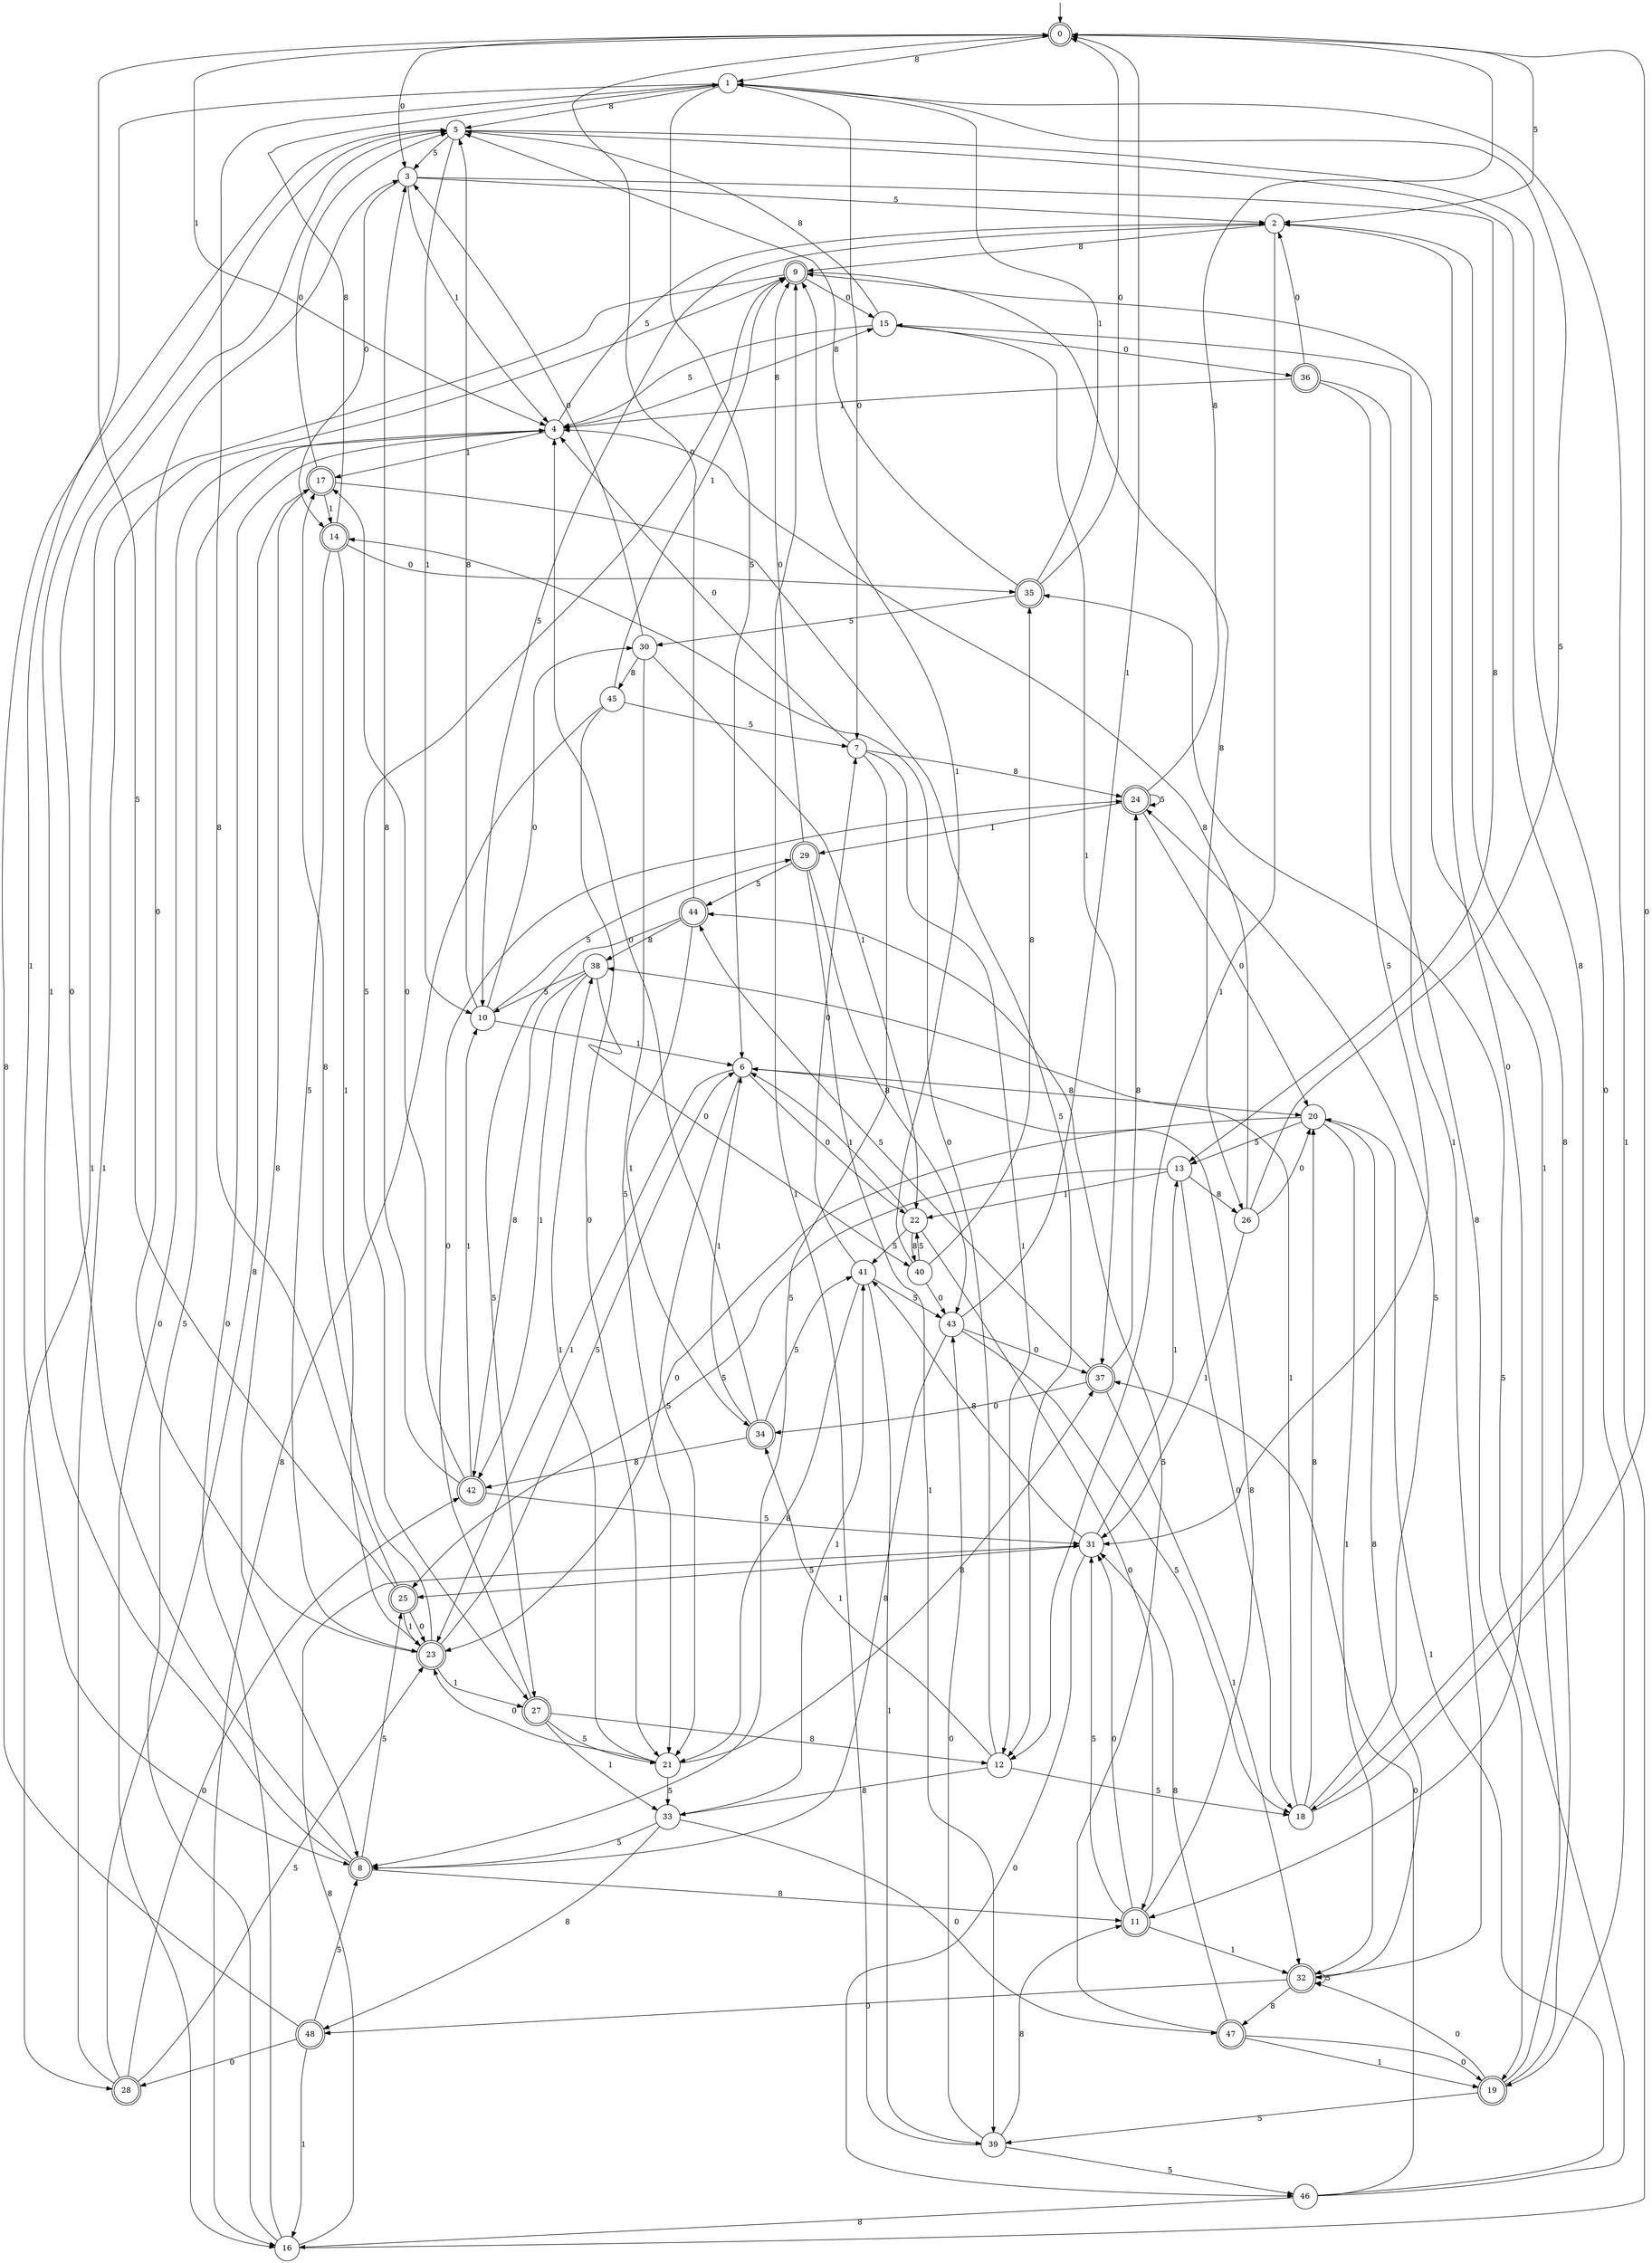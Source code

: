 digraph g {

	s0 [shape="doublecircle" label="0"];
	s1 [shape="circle" label="1"];
	s2 [shape="circle" label="2"];
	s3 [shape="circle" label="3"];
	s4 [shape="circle" label="4"];
	s5 [shape="circle" label="5"];
	s6 [shape="circle" label="6"];
	s7 [shape="circle" label="7"];
	s8 [shape="doublecircle" label="8"];
	s9 [shape="doublecircle" label="9"];
	s10 [shape="circle" label="10"];
	s11 [shape="doublecircle" label="11"];
	s12 [shape="circle" label="12"];
	s13 [shape="circle" label="13"];
	s14 [shape="doublecircle" label="14"];
	s15 [shape="circle" label="15"];
	s16 [shape="circle" label="16"];
	s17 [shape="doublecircle" label="17"];
	s18 [shape="circle" label="18"];
	s19 [shape="doublecircle" label="19"];
	s20 [shape="circle" label="20"];
	s21 [shape="circle" label="21"];
	s22 [shape="circle" label="22"];
	s23 [shape="doublecircle" label="23"];
	s24 [shape="doublecircle" label="24"];
	s25 [shape="doublecircle" label="25"];
	s26 [shape="circle" label="26"];
	s27 [shape="doublecircle" label="27"];
	s28 [shape="doublecircle" label="28"];
	s29 [shape="doublecircle" label="29"];
	s30 [shape="circle" label="30"];
	s31 [shape="circle" label="31"];
	s32 [shape="doublecircle" label="32"];
	s33 [shape="circle" label="33"];
	s34 [shape="doublecircle" label="34"];
	s35 [shape="doublecircle" label="35"];
	s36 [shape="doublecircle" label="36"];
	s37 [shape="doublecircle" label="37"];
	s38 [shape="circle" label="38"];
	s39 [shape="circle" label="39"];
	s40 [shape="circle" label="40"];
	s41 [shape="circle" label="41"];
	s42 [shape="doublecircle" label="42"];
	s43 [shape="circle" label="43"];
	s44 [shape="doublecircle" label="44"];
	s45 [shape="circle" label="45"];
	s46 [shape="circle" label="46"];
	s47 [shape="doublecircle" label="47"];
	s48 [shape="doublecircle" label="48"];
	s0 -> s1 [label="8"];
	s0 -> s2 [label="5"];
	s0 -> s3 [label="0"];
	s0 -> s4 [label="1"];
	s1 -> s5 [label="8"];
	s1 -> s6 [label="5"];
	s1 -> s7 [label="0"];
	s1 -> s8 [label="1"];
	s2 -> s9 [label="8"];
	s2 -> s10 [label="5"];
	s2 -> s11 [label="0"];
	s2 -> s12 [label="1"];
	s3 -> s13 [label="8"];
	s3 -> s2 [label="5"];
	s3 -> s14 [label="0"];
	s3 -> s4 [label="1"];
	s4 -> s15 [label="8"];
	s4 -> s2 [label="5"];
	s4 -> s16 [label="0"];
	s4 -> s17 [label="1"];
	s5 -> s18 [label="8"];
	s5 -> s3 [label="5"];
	s5 -> s19 [label="0"];
	s5 -> s10 [label="1"];
	s6 -> s20 [label="8"];
	s6 -> s21 [label="5"];
	s6 -> s22 [label="0"];
	s6 -> s23 [label="1"];
	s7 -> s24 [label="8"];
	s7 -> s8 [label="5"];
	s7 -> s4 [label="0"];
	s7 -> s12 [label="1"];
	s8 -> s11 [label="8"];
	s8 -> s25 [label="5"];
	s8 -> s5 [label="0"];
	s8 -> s5 [label="1"];
	s9 -> s26 [label="8"];
	s9 -> s27 [label="5"];
	s9 -> s15 [label="0"];
	s9 -> s28 [label="1"];
	s10 -> s5 [label="8"];
	s10 -> s29 [label="5"];
	s10 -> s30 [label="0"];
	s10 -> s6 [label="1"];
	s11 -> s6 [label="8"];
	s11 -> s31 [label="5"];
	s11 -> s31 [label="0"];
	s11 -> s32 [label="1"];
	s12 -> s33 [label="8"];
	s12 -> s18 [label="5"];
	s12 -> s14 [label="0"];
	s12 -> s34 [label="1"];
	s13 -> s26 [label="8"];
	s13 -> s25 [label="5"];
	s13 -> s18 [label="0"];
	s13 -> s22 [label="1"];
	s14 -> s1 [label="8"];
	s14 -> s23 [label="5"];
	s14 -> s35 [label="0"];
	s14 -> s23 [label="1"];
	s15 -> s5 [label="8"];
	s15 -> s4 [label="5"];
	s15 -> s36 [label="0"];
	s15 -> s37 [label="1"];
	s16 -> s31 [label="8"];
	s16 -> s4 [label="5"];
	s16 -> s4 [label="0"];
	s16 -> s1 [label="1"];
	s17 -> s8 [label="8"];
	s17 -> s12 [label="5"];
	s17 -> s5 [label="0"];
	s17 -> s14 [label="1"];
	s18 -> s20 [label="8"];
	s18 -> s24 [label="5"];
	s18 -> s0 [label="0"];
	s18 -> s38 [label="1"];
	s19 -> s2 [label="8"];
	s19 -> s39 [label="5"];
	s19 -> s32 [label="0"];
	s19 -> s9 [label="1"];
	s20 -> s32 [label="8"];
	s20 -> s13 [label="5"];
	s20 -> s23 [label="0"];
	s20 -> s32 [label="1"];
	s21 -> s37 [label="8"];
	s21 -> s33 [label="5"];
	s21 -> s23 [label="0"];
	s21 -> s38 [label="1"];
	s22 -> s40 [label="8"];
	s22 -> s41 [label="5"];
	s22 -> s11 [label="0"];
	s22 -> s6 [label="1"];
	s23 -> s17 [label="8"];
	s23 -> s6 [label="5"];
	s23 -> s3 [label="0"];
	s23 -> s27 [label="1"];
	s24 -> s0 [label="8"];
	s24 -> s24 [label="5"];
	s24 -> s20 [label="0"];
	s24 -> s29 [label="1"];
	s25 -> s1 [label="8"];
	s25 -> s0 [label="5"];
	s25 -> s23 [label="0"];
	s25 -> s23 [label="1"];
	s26 -> s4 [label="8"];
	s26 -> s1 [label="5"];
	s26 -> s20 [label="0"];
	s26 -> s31 [label="1"];
	s27 -> s12 [label="8"];
	s27 -> s21 [label="5"];
	s27 -> s24 [label="0"];
	s27 -> s33 [label="1"];
	s28 -> s17 [label="8"];
	s28 -> s23 [label="5"];
	s28 -> s42 [label="0"];
	s28 -> s9 [label="1"];
	s29 -> s43 [label="8"];
	s29 -> s44 [label="5"];
	s29 -> s9 [label="0"];
	s29 -> s39 [label="1"];
	s30 -> s45 [label="8"];
	s30 -> s21 [label="5"];
	s30 -> s3 [label="0"];
	s30 -> s22 [label="1"];
	s31 -> s41 [label="8"];
	s31 -> s25 [label="5"];
	s31 -> s46 [label="0"];
	s31 -> s13 [label="1"];
	s32 -> s47 [label="8"];
	s32 -> s32 [label="5"];
	s32 -> s48 [label="0"];
	s32 -> s15 [label="1"];
	s33 -> s48 [label="8"];
	s33 -> s8 [label="5"];
	s33 -> s47 [label="0"];
	s33 -> s41 [label="1"];
	s34 -> s42 [label="8"];
	s34 -> s41 [label="5"];
	s34 -> s4 [label="0"];
	s34 -> s6 [label="1"];
	s35 -> s5 [label="8"];
	s35 -> s30 [label="5"];
	s35 -> s0 [label="0"];
	s35 -> s1 [label="1"];
	s36 -> s19 [label="8"];
	s36 -> s31 [label="5"];
	s36 -> s2 [label="0"];
	s36 -> s4 [label="1"];
	s37 -> s24 [label="8"];
	s37 -> s44 [label="5"];
	s37 -> s34 [label="0"];
	s37 -> s32 [label="1"];
	s38 -> s42 [label="8"];
	s38 -> s10 [label="5"];
	s38 -> s40 [label="0"];
	s38 -> s42 [label="1"];
	s39 -> s11 [label="8"];
	s39 -> s46 [label="5"];
	s39 -> s43 [label="0"];
	s39 -> s9 [label="1"];
	s40 -> s35 [label="8"];
	s40 -> s22 [label="5"];
	s40 -> s43 [label="0"];
	s40 -> s9 [label="1"];
	s41 -> s21 [label="8"];
	s41 -> s43 [label="5"];
	s41 -> s7 [label="0"];
	s41 -> s39 [label="1"];
	s42 -> s3 [label="8"];
	s42 -> s31 [label="5"];
	s42 -> s17 [label="0"];
	s42 -> s10 [label="1"];
	s43 -> s8 [label="8"];
	s43 -> s18 [label="5"];
	s43 -> s37 [label="0"];
	s43 -> s0 [label="1"];
	s44 -> s38 [label="8"];
	s44 -> s27 [label="5"];
	s44 -> s0 [label="0"];
	s44 -> s34 [label="1"];
	s45 -> s16 [label="8"];
	s45 -> s7 [label="5"];
	s45 -> s21 [label="0"];
	s45 -> s9 [label="1"];
	s46 -> s16 [label="8"];
	s46 -> s35 [label="5"];
	s46 -> s37 [label="0"];
	s46 -> s20 [label="1"];
	s47 -> s31 [label="8"];
	s47 -> s44 [label="5"];
	s47 -> s19 [label="0"];
	s47 -> s19 [label="1"];
	s48 -> s5 [label="8"];
	s48 -> s8 [label="5"];
	s48 -> s28 [label="0"];
	s48 -> s16 [label="1"];

__start0 [label="" shape="none" width="0" height="0"];
__start0 -> s0;

}

